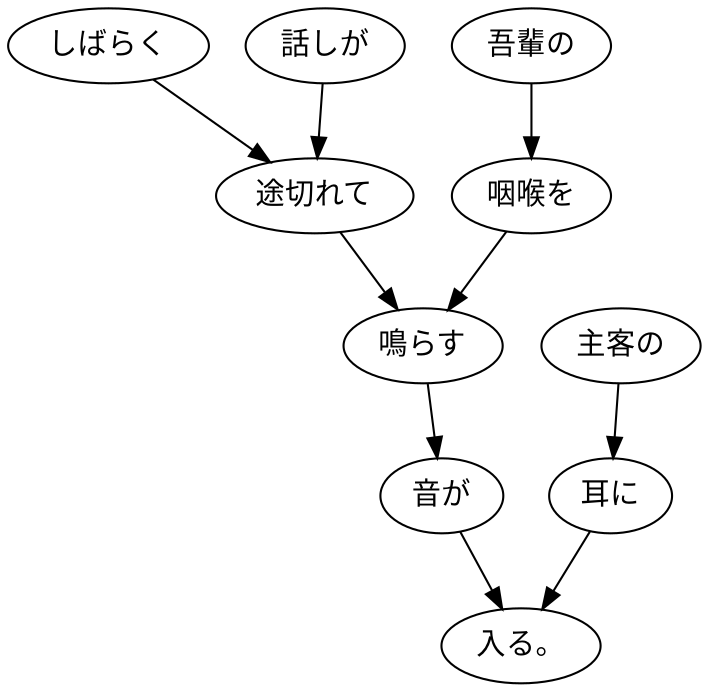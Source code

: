 digraph graph798 {
	node0 [label="しばらく"];
	node1 [label="話しが"];
	node2 [label="途切れて"];
	node3 [label="吾輩の"];
	node4 [label="咽喉を"];
	node5 [label="鳴らす"];
	node6 [label="音が"];
	node7 [label="主客の"];
	node8 [label="耳に"];
	node9 [label="入る。"];
	node0 -> node2;
	node1 -> node2;
	node2 -> node5;
	node3 -> node4;
	node4 -> node5;
	node5 -> node6;
	node6 -> node9;
	node7 -> node8;
	node8 -> node9;
}
